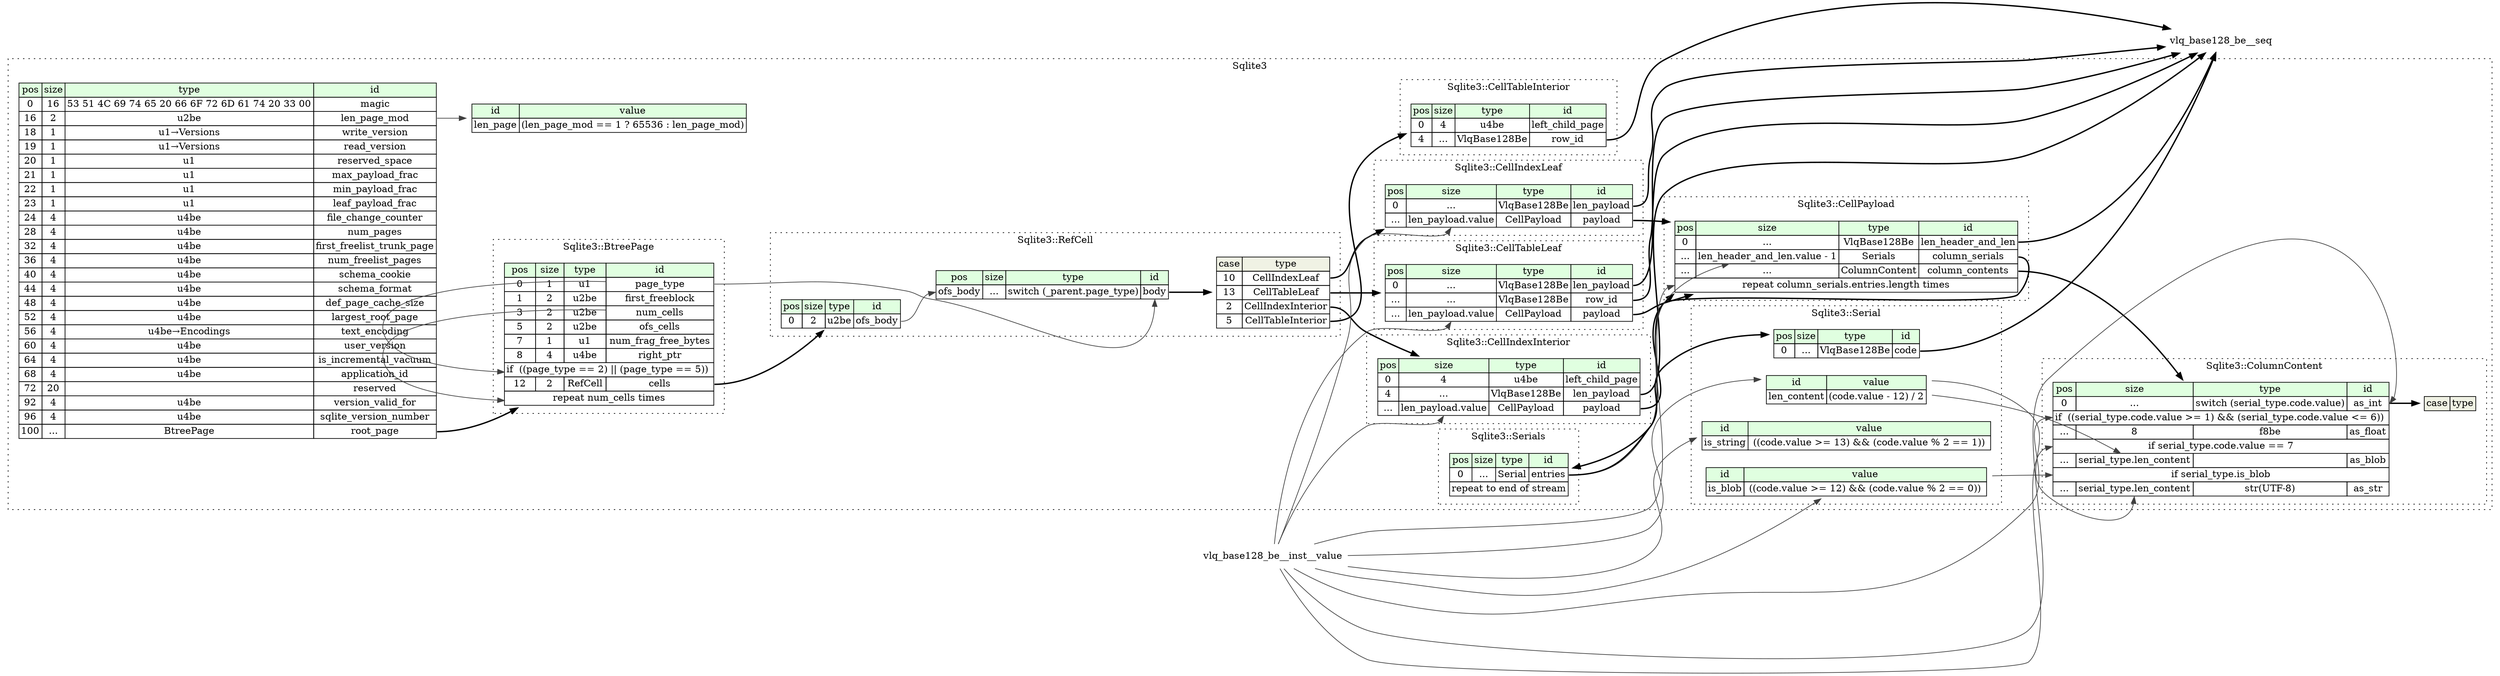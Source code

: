 digraph {
	rankdir=LR;
	node [shape=plaintext];
	subgraph cluster__sqlite3 {
		label="Sqlite3";
		graph[style=dotted];

		sqlite3__seq [label=<<TABLE BORDER="0" CELLBORDER="1" CELLSPACING="0">
			<TR><TD BGCOLOR="#E0FFE0">pos</TD><TD BGCOLOR="#E0FFE0">size</TD><TD BGCOLOR="#E0FFE0">type</TD><TD BGCOLOR="#E0FFE0">id</TD></TR>
			<TR><TD PORT="magic_pos">0</TD><TD PORT="magic_size">16</TD><TD>53 51 4C 69 74 65 20 66 6F 72 6D 61 74 20 33 00</TD><TD PORT="magic_type">magic</TD></TR>
			<TR><TD PORT="len_page_mod_pos">16</TD><TD PORT="len_page_mod_size">2</TD><TD>u2be</TD><TD PORT="len_page_mod_type">len_page_mod</TD></TR>
			<TR><TD PORT="write_version_pos">18</TD><TD PORT="write_version_size">1</TD><TD>u1→Versions</TD><TD PORT="write_version_type">write_version</TD></TR>
			<TR><TD PORT="read_version_pos">19</TD><TD PORT="read_version_size">1</TD><TD>u1→Versions</TD><TD PORT="read_version_type">read_version</TD></TR>
			<TR><TD PORT="reserved_space_pos">20</TD><TD PORT="reserved_space_size">1</TD><TD>u1</TD><TD PORT="reserved_space_type">reserved_space</TD></TR>
			<TR><TD PORT="max_payload_frac_pos">21</TD><TD PORT="max_payload_frac_size">1</TD><TD>u1</TD><TD PORT="max_payload_frac_type">max_payload_frac</TD></TR>
			<TR><TD PORT="min_payload_frac_pos">22</TD><TD PORT="min_payload_frac_size">1</TD><TD>u1</TD><TD PORT="min_payload_frac_type">min_payload_frac</TD></TR>
			<TR><TD PORT="leaf_payload_frac_pos">23</TD><TD PORT="leaf_payload_frac_size">1</TD><TD>u1</TD><TD PORT="leaf_payload_frac_type">leaf_payload_frac</TD></TR>
			<TR><TD PORT="file_change_counter_pos">24</TD><TD PORT="file_change_counter_size">4</TD><TD>u4be</TD><TD PORT="file_change_counter_type">file_change_counter</TD></TR>
			<TR><TD PORT="num_pages_pos">28</TD><TD PORT="num_pages_size">4</TD><TD>u4be</TD><TD PORT="num_pages_type">num_pages</TD></TR>
			<TR><TD PORT="first_freelist_trunk_page_pos">32</TD><TD PORT="first_freelist_trunk_page_size">4</TD><TD>u4be</TD><TD PORT="first_freelist_trunk_page_type">first_freelist_trunk_page</TD></TR>
			<TR><TD PORT="num_freelist_pages_pos">36</TD><TD PORT="num_freelist_pages_size">4</TD><TD>u4be</TD><TD PORT="num_freelist_pages_type">num_freelist_pages</TD></TR>
			<TR><TD PORT="schema_cookie_pos">40</TD><TD PORT="schema_cookie_size">4</TD><TD>u4be</TD><TD PORT="schema_cookie_type">schema_cookie</TD></TR>
			<TR><TD PORT="schema_format_pos">44</TD><TD PORT="schema_format_size">4</TD><TD>u4be</TD><TD PORT="schema_format_type">schema_format</TD></TR>
			<TR><TD PORT="def_page_cache_size_pos">48</TD><TD PORT="def_page_cache_size_size">4</TD><TD>u4be</TD><TD PORT="def_page_cache_size_type">def_page_cache_size</TD></TR>
			<TR><TD PORT="largest_root_page_pos">52</TD><TD PORT="largest_root_page_size">4</TD><TD>u4be</TD><TD PORT="largest_root_page_type">largest_root_page</TD></TR>
			<TR><TD PORT="text_encoding_pos">56</TD><TD PORT="text_encoding_size">4</TD><TD>u4be→Encodings</TD><TD PORT="text_encoding_type">text_encoding</TD></TR>
			<TR><TD PORT="user_version_pos">60</TD><TD PORT="user_version_size">4</TD><TD>u4be</TD><TD PORT="user_version_type">user_version</TD></TR>
			<TR><TD PORT="is_incremental_vacuum_pos">64</TD><TD PORT="is_incremental_vacuum_size">4</TD><TD>u4be</TD><TD PORT="is_incremental_vacuum_type">is_incremental_vacuum</TD></TR>
			<TR><TD PORT="application_id_pos">68</TD><TD PORT="application_id_size">4</TD><TD>u4be</TD><TD PORT="application_id_type">application_id</TD></TR>
			<TR><TD PORT="reserved_pos">72</TD><TD PORT="reserved_size">20</TD><TD></TD><TD PORT="reserved_type">reserved</TD></TR>
			<TR><TD PORT="version_valid_for_pos">92</TD><TD PORT="version_valid_for_size">4</TD><TD>u4be</TD><TD PORT="version_valid_for_type">version_valid_for</TD></TR>
			<TR><TD PORT="sqlite_version_number_pos">96</TD><TD PORT="sqlite_version_number_size">4</TD><TD>u4be</TD><TD PORT="sqlite_version_number_type">sqlite_version_number</TD></TR>
			<TR><TD PORT="root_page_pos">100</TD><TD PORT="root_page_size">...</TD><TD>BtreePage</TD><TD PORT="root_page_type">root_page</TD></TR>
		</TABLE>>];
		sqlite3__inst__len_page [label=<<TABLE BORDER="0" CELLBORDER="1" CELLSPACING="0">
			<TR><TD BGCOLOR="#E0FFE0">id</TD><TD BGCOLOR="#E0FFE0">value</TD></TR>
			<TR><TD>len_page</TD><TD>(len_page_mod == 1 ? 65536 : len_page_mod)</TD></TR>
		</TABLE>>];
		subgraph cluster__btree_page {
			label="Sqlite3::BtreePage";
			graph[style=dotted];

			btree_page__seq [label=<<TABLE BORDER="0" CELLBORDER="1" CELLSPACING="0">
				<TR><TD BGCOLOR="#E0FFE0">pos</TD><TD BGCOLOR="#E0FFE0">size</TD><TD BGCOLOR="#E0FFE0">type</TD><TD BGCOLOR="#E0FFE0">id</TD></TR>
				<TR><TD PORT="page_type_pos">0</TD><TD PORT="page_type_size">1</TD><TD>u1</TD><TD PORT="page_type_type">page_type</TD></TR>
				<TR><TD PORT="first_freeblock_pos">1</TD><TD PORT="first_freeblock_size">2</TD><TD>u2be</TD><TD PORT="first_freeblock_type">first_freeblock</TD></TR>
				<TR><TD PORT="num_cells_pos">3</TD><TD PORT="num_cells_size">2</TD><TD>u2be</TD><TD PORT="num_cells_type">num_cells</TD></TR>
				<TR><TD PORT="ofs_cells_pos">5</TD><TD PORT="ofs_cells_size">2</TD><TD>u2be</TD><TD PORT="ofs_cells_type">ofs_cells</TD></TR>
				<TR><TD PORT="num_frag_free_bytes_pos">7</TD><TD PORT="num_frag_free_bytes_size">1</TD><TD>u1</TD><TD PORT="num_frag_free_bytes_type">num_frag_free_bytes</TD></TR>
				<TR><TD PORT="right_ptr_pos">8</TD><TD PORT="right_ptr_size">4</TD><TD>u4be</TD><TD PORT="right_ptr_type">right_ptr</TD></TR>
				<TR><TD COLSPAN="4" PORT="right_ptr__if">if  ((page_type == 2) || (page_type == 5)) </TD></TR>
				<TR><TD PORT="cells_pos">12</TD><TD PORT="cells_size">2</TD><TD>RefCell</TD><TD PORT="cells_type">cells</TD></TR>
				<TR><TD COLSPAN="4" PORT="cells__repeat">repeat num_cells times</TD></TR>
			</TABLE>>];
		}
		subgraph cluster__cell_index_interior {
			label="Sqlite3::CellIndexInterior";
			graph[style=dotted];

			cell_index_interior__seq [label=<<TABLE BORDER="0" CELLBORDER="1" CELLSPACING="0">
				<TR><TD BGCOLOR="#E0FFE0">pos</TD><TD BGCOLOR="#E0FFE0">size</TD><TD BGCOLOR="#E0FFE0">type</TD><TD BGCOLOR="#E0FFE0">id</TD></TR>
				<TR><TD PORT="left_child_page_pos">0</TD><TD PORT="left_child_page_size">4</TD><TD>u4be</TD><TD PORT="left_child_page_type">left_child_page</TD></TR>
				<TR><TD PORT="len_payload_pos">4</TD><TD PORT="len_payload_size">...</TD><TD>VlqBase128Be</TD><TD PORT="len_payload_type">len_payload</TD></TR>
				<TR><TD PORT="payload_pos">...</TD><TD PORT="payload_size">len_payload.value</TD><TD>CellPayload</TD><TD PORT="payload_type">payload</TD></TR>
			</TABLE>>];
		}
		subgraph cluster__cell_index_leaf {
			label="Sqlite3::CellIndexLeaf";
			graph[style=dotted];

			cell_index_leaf__seq [label=<<TABLE BORDER="0" CELLBORDER="1" CELLSPACING="0">
				<TR><TD BGCOLOR="#E0FFE0">pos</TD><TD BGCOLOR="#E0FFE0">size</TD><TD BGCOLOR="#E0FFE0">type</TD><TD BGCOLOR="#E0FFE0">id</TD></TR>
				<TR><TD PORT="len_payload_pos">0</TD><TD PORT="len_payload_size">...</TD><TD>VlqBase128Be</TD><TD PORT="len_payload_type">len_payload</TD></TR>
				<TR><TD PORT="payload_pos">...</TD><TD PORT="payload_size">len_payload.value</TD><TD>CellPayload</TD><TD PORT="payload_type">payload</TD></TR>
			</TABLE>>];
		}
		subgraph cluster__cell_payload {
			label="Sqlite3::CellPayload";
			graph[style=dotted];

			cell_payload__seq [label=<<TABLE BORDER="0" CELLBORDER="1" CELLSPACING="0">
				<TR><TD BGCOLOR="#E0FFE0">pos</TD><TD BGCOLOR="#E0FFE0">size</TD><TD BGCOLOR="#E0FFE0">type</TD><TD BGCOLOR="#E0FFE0">id</TD></TR>
				<TR><TD PORT="len_header_and_len_pos">0</TD><TD PORT="len_header_and_len_size">...</TD><TD>VlqBase128Be</TD><TD PORT="len_header_and_len_type">len_header_and_len</TD></TR>
				<TR><TD PORT="column_serials_pos">...</TD><TD PORT="column_serials_size">len_header_and_len.value - 1</TD><TD>Serials</TD><TD PORT="column_serials_type">column_serials</TD></TR>
				<TR><TD PORT="column_contents_pos">...</TD><TD PORT="column_contents_size">...</TD><TD>ColumnContent</TD><TD PORT="column_contents_type">column_contents</TD></TR>
				<TR><TD COLSPAN="4" PORT="column_contents__repeat">repeat column_serials.entries.length times</TD></TR>
			</TABLE>>];
		}
		subgraph cluster__cell_table_interior {
			label="Sqlite3::CellTableInterior";
			graph[style=dotted];

			cell_table_interior__seq [label=<<TABLE BORDER="0" CELLBORDER="1" CELLSPACING="0">
				<TR><TD BGCOLOR="#E0FFE0">pos</TD><TD BGCOLOR="#E0FFE0">size</TD><TD BGCOLOR="#E0FFE0">type</TD><TD BGCOLOR="#E0FFE0">id</TD></TR>
				<TR><TD PORT="left_child_page_pos">0</TD><TD PORT="left_child_page_size">4</TD><TD>u4be</TD><TD PORT="left_child_page_type">left_child_page</TD></TR>
				<TR><TD PORT="row_id_pos">4</TD><TD PORT="row_id_size">...</TD><TD>VlqBase128Be</TD><TD PORT="row_id_type">row_id</TD></TR>
			</TABLE>>];
		}
		subgraph cluster__cell_table_leaf {
			label="Sqlite3::CellTableLeaf";
			graph[style=dotted];

			cell_table_leaf__seq [label=<<TABLE BORDER="0" CELLBORDER="1" CELLSPACING="0">
				<TR><TD BGCOLOR="#E0FFE0">pos</TD><TD BGCOLOR="#E0FFE0">size</TD><TD BGCOLOR="#E0FFE0">type</TD><TD BGCOLOR="#E0FFE0">id</TD></TR>
				<TR><TD PORT="len_payload_pos">0</TD><TD PORT="len_payload_size">...</TD><TD>VlqBase128Be</TD><TD PORT="len_payload_type">len_payload</TD></TR>
				<TR><TD PORT="row_id_pos">...</TD><TD PORT="row_id_size">...</TD><TD>VlqBase128Be</TD><TD PORT="row_id_type">row_id</TD></TR>
				<TR><TD PORT="payload_pos">...</TD><TD PORT="payload_size">len_payload.value</TD><TD>CellPayload</TD><TD PORT="payload_type">payload</TD></TR>
			</TABLE>>];
		}
		subgraph cluster__column_content {
			label="Sqlite3::ColumnContent";
			graph[style=dotted];

			column_content__seq [label=<<TABLE BORDER="0" CELLBORDER="1" CELLSPACING="0">
				<TR><TD BGCOLOR="#E0FFE0">pos</TD><TD BGCOLOR="#E0FFE0">size</TD><TD BGCOLOR="#E0FFE0">type</TD><TD BGCOLOR="#E0FFE0">id</TD></TR>
				<TR><TD PORT="as_int_pos">0</TD><TD PORT="as_int_size">...</TD><TD>switch (serial_type.code.value)</TD><TD PORT="as_int_type">as_int</TD></TR>
				<TR><TD COLSPAN="4" PORT="as_int__if">if  ((serial_type.code.value &gt;= 1) &amp;&amp; (serial_type.code.value &lt;= 6)) </TD></TR>
				<TR><TD PORT="as_float_pos">...</TD><TD PORT="as_float_size">8</TD><TD>f8be</TD><TD PORT="as_float_type">as_float</TD></TR>
				<TR><TD COLSPAN="4" PORT="as_float__if">if serial_type.code.value == 7</TD></TR>
				<TR><TD PORT="as_blob_pos">...</TD><TD PORT="as_blob_size">serial_type.len_content</TD><TD></TD><TD PORT="as_blob_type">as_blob</TD></TR>
				<TR><TD COLSPAN="4" PORT="as_blob__if">if serial_type.is_blob</TD></TR>
				<TR><TD PORT="as_str_pos">...</TD><TD PORT="as_str_size">serial_type.len_content</TD><TD>str(UTF-8)</TD><TD PORT="as_str_type">as_str</TD></TR>
			</TABLE>>];
column_content__seq_as_int_switch [label=<<TABLE BORDER="0" CELLBORDER="1" CELLSPACING="0">
	<TR><TD BGCOLOR="#F0F2E4">case</TD><TD BGCOLOR="#F0F2E4">type</TD></TR>
</TABLE>>];
		}
		subgraph cluster__ref_cell {
			label="Sqlite3::RefCell";
			graph[style=dotted];

			ref_cell__seq [label=<<TABLE BORDER="0" CELLBORDER="1" CELLSPACING="0">
				<TR><TD BGCOLOR="#E0FFE0">pos</TD><TD BGCOLOR="#E0FFE0">size</TD><TD BGCOLOR="#E0FFE0">type</TD><TD BGCOLOR="#E0FFE0">id</TD></TR>
				<TR><TD PORT="ofs_body_pos">0</TD><TD PORT="ofs_body_size">2</TD><TD>u2be</TD><TD PORT="ofs_body_type">ofs_body</TD></TR>
			</TABLE>>];
			ref_cell__inst__body [label=<<TABLE BORDER="0" CELLBORDER="1" CELLSPACING="0">
				<TR><TD BGCOLOR="#E0FFE0">pos</TD><TD BGCOLOR="#E0FFE0">size</TD><TD BGCOLOR="#E0FFE0">type</TD><TD BGCOLOR="#E0FFE0">id</TD></TR>
				<TR><TD PORT="body_pos">ofs_body</TD><TD PORT="body_size">...</TD><TD>switch (_parent.page_type)</TD><TD PORT="body_type">body</TD></TR>
			</TABLE>>];
ref_cell__inst__body_body_switch [label=<<TABLE BORDER="0" CELLBORDER="1" CELLSPACING="0">
	<TR><TD BGCOLOR="#F0F2E4">case</TD><TD BGCOLOR="#F0F2E4">type</TD></TR>
	<TR><TD>10</TD><TD PORT="case0">CellIndexLeaf</TD></TR>
	<TR><TD>13</TD><TD PORT="case1">CellTableLeaf</TD></TR>
	<TR><TD>2</TD><TD PORT="case2">CellIndexInterior</TD></TR>
	<TR><TD>5</TD><TD PORT="case3">CellTableInterior</TD></TR>
</TABLE>>];
		}
		subgraph cluster__serial {
			label="Sqlite3::Serial";
			graph[style=dotted];

			serial__seq [label=<<TABLE BORDER="0" CELLBORDER="1" CELLSPACING="0">
				<TR><TD BGCOLOR="#E0FFE0">pos</TD><TD BGCOLOR="#E0FFE0">size</TD><TD BGCOLOR="#E0FFE0">type</TD><TD BGCOLOR="#E0FFE0">id</TD></TR>
				<TR><TD PORT="code_pos">0</TD><TD PORT="code_size">...</TD><TD>VlqBase128Be</TD><TD PORT="code_type">code</TD></TR>
			</TABLE>>];
			serial__inst__is_blob [label=<<TABLE BORDER="0" CELLBORDER="1" CELLSPACING="0">
				<TR><TD BGCOLOR="#E0FFE0">id</TD><TD BGCOLOR="#E0FFE0">value</TD></TR>
				<TR><TD>is_blob</TD><TD> ((code.value &gt;= 12) &amp;&amp; (code.value % 2 == 0)) </TD></TR>
			</TABLE>>];
			serial__inst__is_string [label=<<TABLE BORDER="0" CELLBORDER="1" CELLSPACING="0">
				<TR><TD BGCOLOR="#E0FFE0">id</TD><TD BGCOLOR="#E0FFE0">value</TD></TR>
				<TR><TD>is_string</TD><TD> ((code.value &gt;= 13) &amp;&amp; (code.value % 2 == 1)) </TD></TR>
			</TABLE>>];
			serial__inst__len_content [label=<<TABLE BORDER="0" CELLBORDER="1" CELLSPACING="0">
				<TR><TD BGCOLOR="#E0FFE0">id</TD><TD BGCOLOR="#E0FFE0">value</TD></TR>
				<TR><TD>len_content</TD><TD>(code.value - 12) / 2</TD></TR>
			</TABLE>>];
		}
		subgraph cluster__serials {
			label="Sqlite3::Serials";
			graph[style=dotted];

			serials__seq [label=<<TABLE BORDER="0" CELLBORDER="1" CELLSPACING="0">
				<TR><TD BGCOLOR="#E0FFE0">pos</TD><TD BGCOLOR="#E0FFE0">size</TD><TD BGCOLOR="#E0FFE0">type</TD><TD BGCOLOR="#E0FFE0">id</TD></TR>
				<TR><TD PORT="entries_pos">0</TD><TD PORT="entries_size">...</TD><TD>Serial</TD><TD PORT="entries_type">entries</TD></TR>
				<TR><TD COLSPAN="4" PORT="entries__repeat">repeat to end of stream</TD></TR>
			</TABLE>>];
		}
	}
	sqlite3__seq:root_page_type -> btree_page__seq [style=bold];
	sqlite3__seq:len_page_mod_type -> sqlite3__inst__len_page [color="#404040"];
	btree_page__seq:page_type_type -> btree_page__seq:right_ptr__if [color="#404040"];
	btree_page__seq:cells_type -> ref_cell__seq [style=bold];
	btree_page__seq:num_cells_type -> btree_page__seq:cells__repeat [color="#404040"];
	cell_index_interior__seq:len_payload_type -> vlq_base128_be__seq [style=bold];
	vlq_base128_be__inst__value:value_type -> cell_index_interior__seq:payload_size [color="#404040"];
	cell_index_interior__seq:payload_type -> cell_payload__seq [style=bold];
	cell_index_leaf__seq:len_payload_type -> vlq_base128_be__seq [style=bold];
	vlq_base128_be__inst__value:value_type -> cell_index_leaf__seq:payload_size [color="#404040"];
	cell_index_leaf__seq:payload_type -> cell_payload__seq [style=bold];
	cell_payload__seq:len_header_and_len_type -> vlq_base128_be__seq [style=bold];
	vlq_base128_be__inst__value:value_type -> cell_payload__seq:column_serials_size [color="#404040"];
	cell_payload__seq:column_serials_type -> serials__seq [style=bold];
	cell_payload__seq:column_contents_type -> column_content__seq [style=bold];
	serials__seq:entries_type -> cell_payload__seq:column_contents__repeat [color="#404040"];
	cell_table_interior__seq:row_id_type -> vlq_base128_be__seq [style=bold];
	cell_table_leaf__seq:len_payload_type -> vlq_base128_be__seq [style=bold];
	cell_table_leaf__seq:row_id_type -> vlq_base128_be__seq [style=bold];
	vlq_base128_be__inst__value:value_type -> cell_table_leaf__seq:payload_size [color="#404040"];
	cell_table_leaf__seq:payload_type -> cell_payload__seq [style=bold];
	column_content__seq:as_int_type -> column_content__seq_as_int_switch [style=bold];
	vlq_base128_be__inst__value:value_type -> column_content__seq:as_int_type [color="#404040"];
	vlq_base128_be__inst__value:value_type -> column_content__seq:as_int__if [color="#404040"];
	vlq_base128_be__inst__value:value_type -> column_content__seq:as_float__if [color="#404040"];
	serial__inst__len_content:len_content_type -> column_content__seq:as_blob_size [color="#404040"];
	serial__inst__is_blob:is_blob_type -> column_content__seq:as_blob__if [color="#404040"];
	serial__inst__len_content:len_content_type -> column_content__seq:as_str_size [color="#404040"];
	ref_cell__seq:ofs_body_type -> ref_cell__inst__body:body_pos [color="#404040"];
	ref_cell__inst__body:body_type -> ref_cell__inst__body_body_switch [style=bold];
	ref_cell__inst__body_body_switch:case0 -> cell_index_leaf__seq [style=bold];
	ref_cell__inst__body_body_switch:case1 -> cell_table_leaf__seq [style=bold];
	ref_cell__inst__body_body_switch:case2 -> cell_index_interior__seq [style=bold];
	ref_cell__inst__body_body_switch:case3 -> cell_table_interior__seq [style=bold];
	btree_page__seq:page_type_type -> ref_cell__inst__body:body_type [color="#404040"];
	serial__seq:code_type -> vlq_base128_be__seq [style=bold];
	vlq_base128_be__inst__value:value_type -> serial__inst__is_blob [color="#404040"];
	vlq_base128_be__inst__value:value_type -> serial__inst__is_string [color="#404040"];
	vlq_base128_be__inst__value:value_type -> serial__inst__len_content [color="#404040"];
	serials__seq:entries_type -> serial__seq [style=bold];
}
